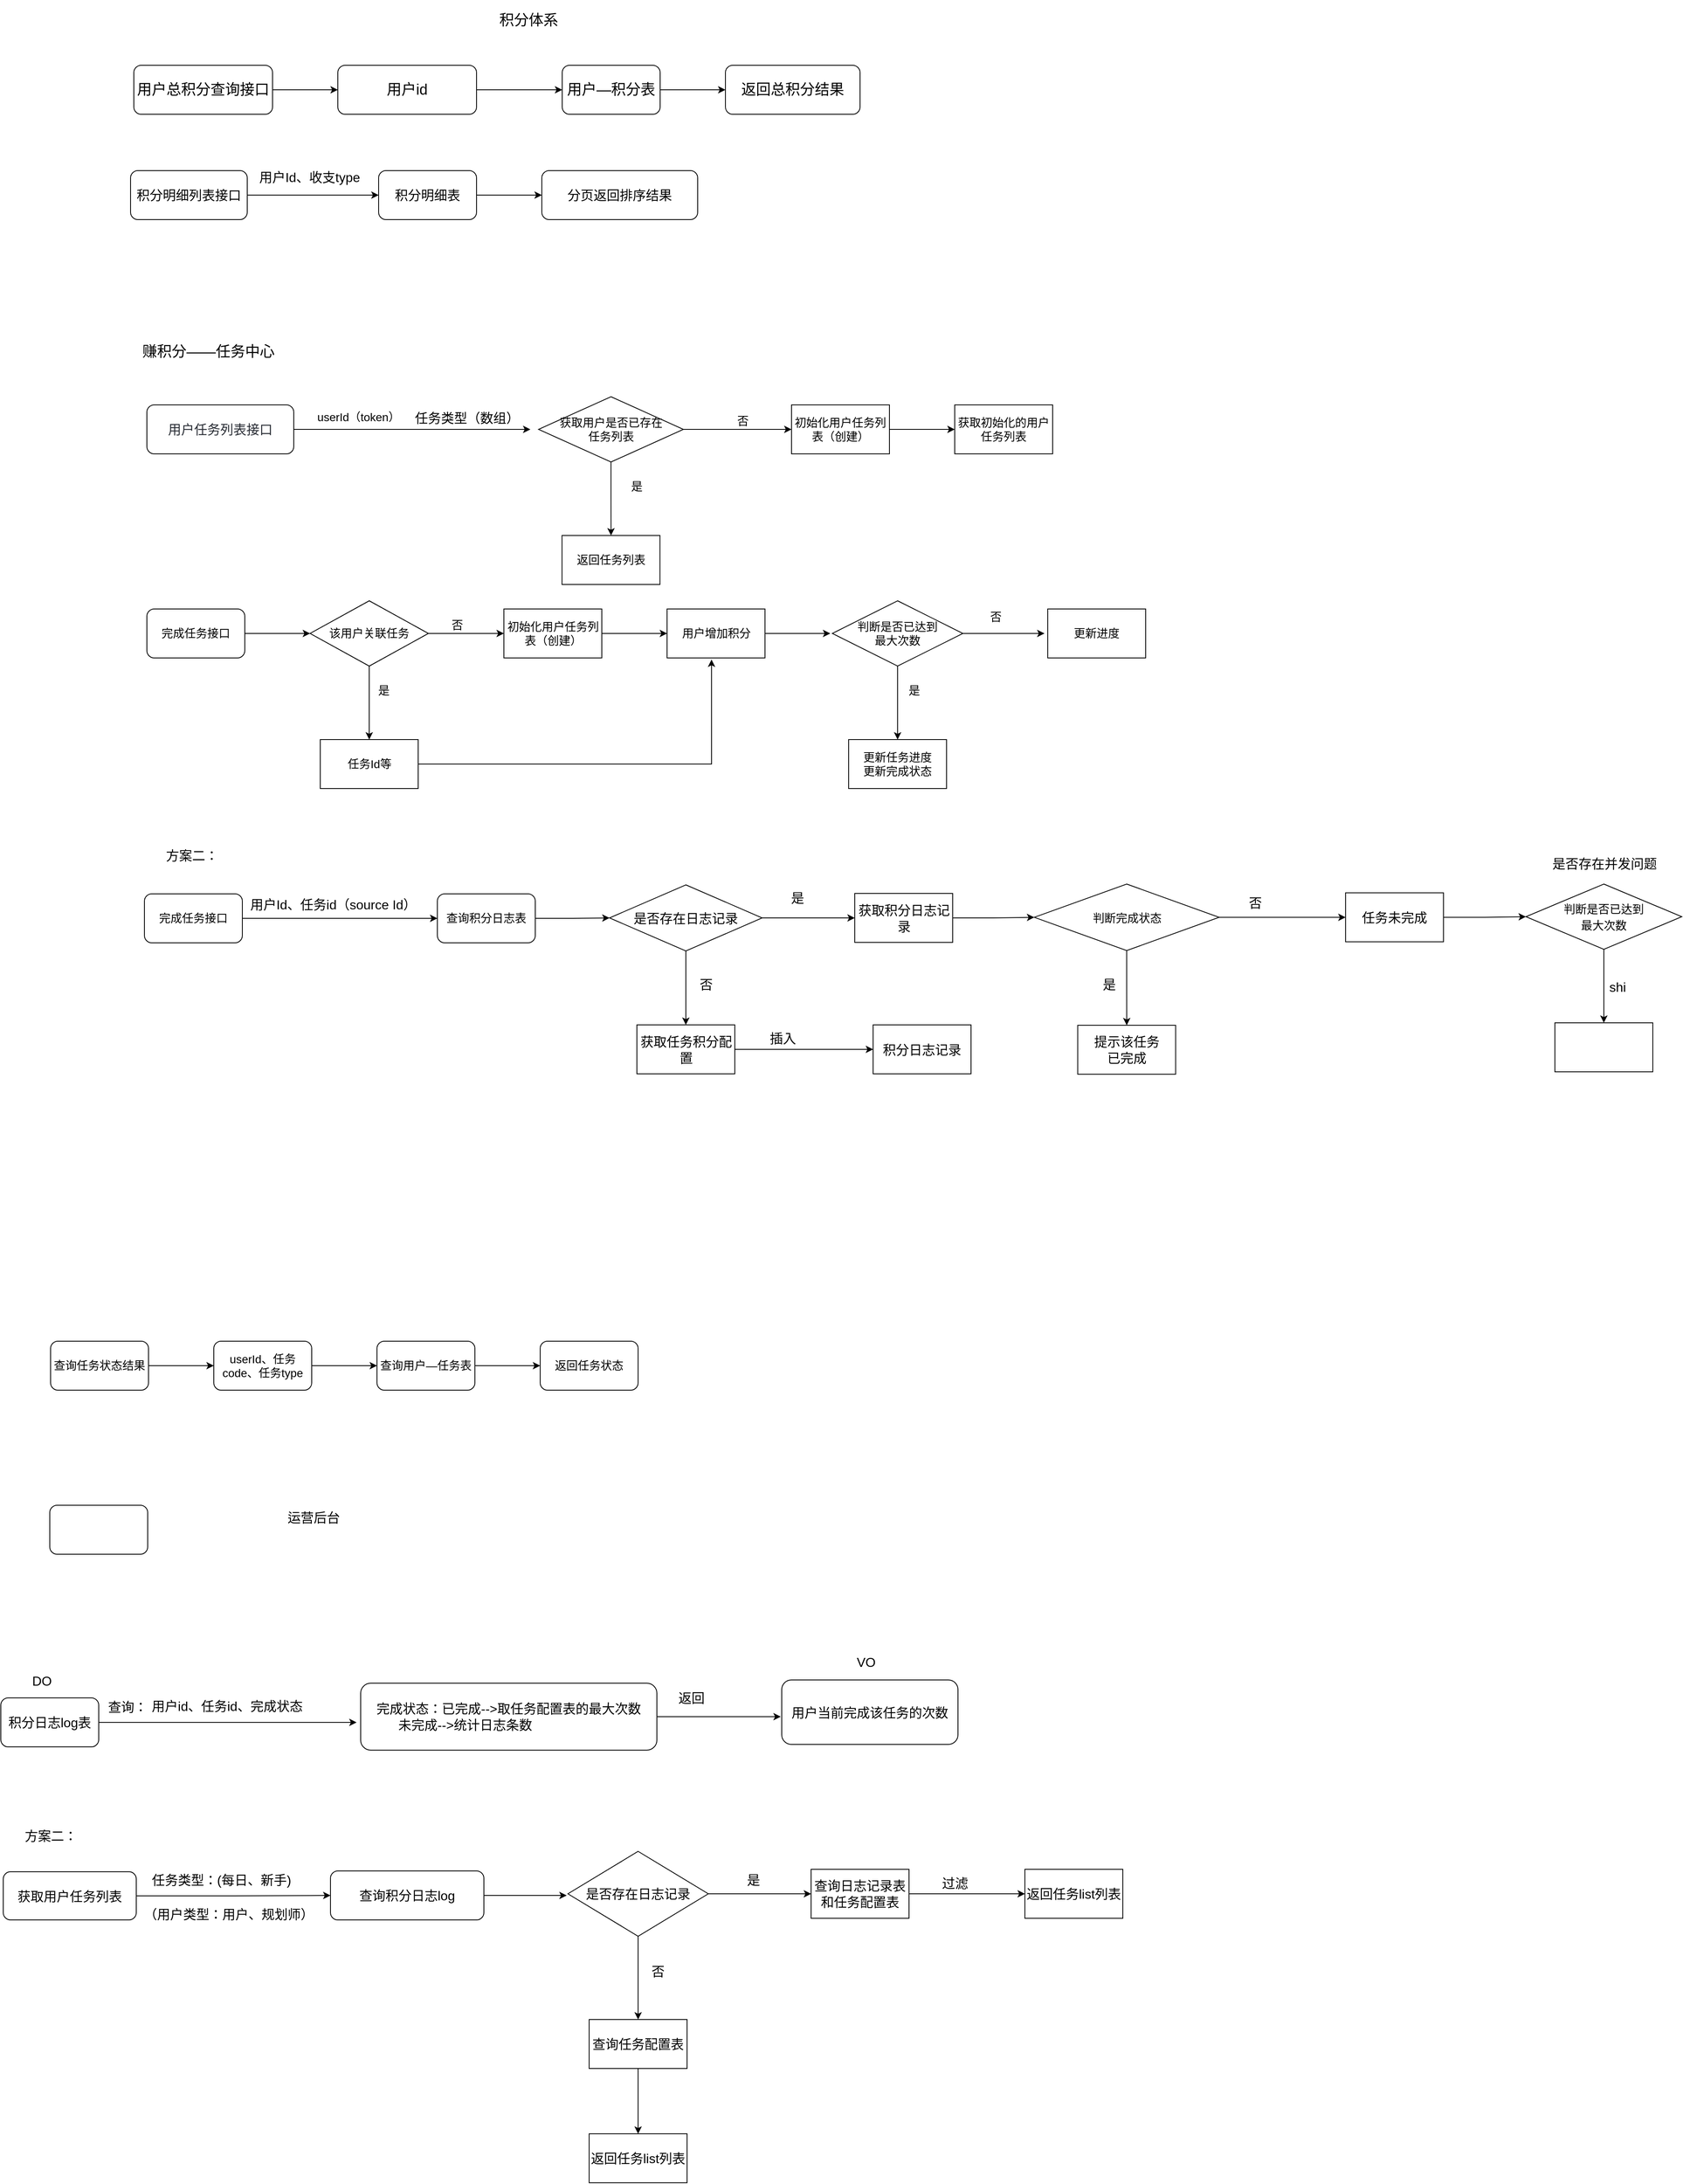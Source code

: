 <mxfile version="20.4.1" type="github">
  <diagram id="CpEp9zq7Seui4pqeS5PY" name="第 1 页">
    <mxGraphModel dx="2158" dy="1238" grid="0" gridSize="10" guides="1" tooltips="1" connect="1" arrows="1" fold="1" page="0" pageScale="1" pageWidth="827" pageHeight="1169" math="0" shadow="0">
      <root>
        <mxCell id="0" />
        <mxCell id="1" parent="0" />
        <mxCell id="KRKUq6-_kkCT4HEE8_le-4" value="&lt;font style=&quot;font-size: 18px;&quot;&gt;赚积分——任务中心&lt;/font&gt;" style="text;html=1;align=center;verticalAlign=middle;resizable=0;points=[];autosize=1;strokeColor=none;fillColor=none;fontSize=14;" parent="1" vertex="1">
          <mxGeometry x="76" y="341" width="190" height="40" as="geometry" />
        </mxCell>
        <mxCell id="KRKUq6-_kkCT4HEE8_le-7" value="" style="edgeStyle=orthogonalEdgeStyle;rounded=0;orthogonalLoop=1;jettySize=auto;html=1;fontSize=14;" parent="1" source="KRKUq6-_kkCT4HEE8_le-5" edge="1">
          <mxGeometry relative="1" as="geometry">
            <mxPoint x="566" y="456" as="targetPoint" />
          </mxGeometry>
        </mxCell>
        <mxCell id="KRKUq6-_kkCT4HEE8_le-5" value="&lt;span style=&quot;caret-color: rgb(40, 44, 52); color: rgb(40, 44, 52); font-family: -apple-system, BlinkMacSystemFont, &amp;quot;Helvetica Neue&amp;quot;, Helvetica, &amp;quot;PingFang SC&amp;quot;, &amp;quot;Microsoft YaHei&amp;quot;, sans-serif; font-size: 16px; orphans: 4; text-align: justify; word-spacing: 0.8px; text-size-adjust: auto; background-color: rgb(254, 254, 254);&quot;&gt;用户任务列表接口&lt;/span&gt;" style="rounded=1;whiteSpace=wrap;html=1;fontSize=14;" parent="1" vertex="1">
          <mxGeometry x="96" y="426" width="180" height="60" as="geometry" />
        </mxCell>
        <mxCell id="KRKUq6-_kkCT4HEE8_le-8" value="userId（token）" style="text;html=1;align=center;verticalAlign=middle;resizable=0;points=[];autosize=1;strokeColor=none;fillColor=none;fontSize=14;" parent="1" vertex="1">
          <mxGeometry x="295" y="426" width="120" height="30" as="geometry" />
        </mxCell>
        <mxCell id="KRKUq6-_kkCT4HEE8_le-16" value="" style="edgeStyle=orthogonalEdgeStyle;rounded=0;orthogonalLoop=1;jettySize=auto;html=1;fontSize=14;" parent="1" source="KRKUq6-_kkCT4HEE8_le-11" target="KRKUq6-_kkCT4HEE8_le-15" edge="1">
          <mxGeometry relative="1" as="geometry" />
        </mxCell>
        <mxCell id="KRKUq6-_kkCT4HEE8_le-19" value="" style="edgeStyle=orthogonalEdgeStyle;rounded=0;orthogonalLoop=1;jettySize=auto;html=1;fontSize=14;" parent="1" source="KRKUq6-_kkCT4HEE8_le-11" target="KRKUq6-_kkCT4HEE8_le-18" edge="1">
          <mxGeometry relative="1" as="geometry" />
        </mxCell>
        <mxCell id="KRKUq6-_kkCT4HEE8_le-11" value="获取用户是否已存在&lt;br&gt;任务列表" style="rhombus;whiteSpace=wrap;html=1;fontSize=14;" parent="1" vertex="1">
          <mxGeometry x="576" y="416" width="177.5" height="80" as="geometry" />
        </mxCell>
        <mxCell id="KRKUq6-_kkCT4HEE8_le-15" value="返回任务列表" style="whiteSpace=wrap;html=1;fontSize=14;" parent="1" vertex="1">
          <mxGeometry x="604.75" y="586" width="120" height="60" as="geometry" />
        </mxCell>
        <mxCell id="KRKUq6-_kkCT4HEE8_le-17" value="是" style="text;html=1;align=center;verticalAlign=middle;resizable=0;points=[];autosize=1;strokeColor=none;fillColor=none;fontSize=14;" parent="1" vertex="1">
          <mxGeometry x="676" y="511" width="40" height="30" as="geometry" />
        </mxCell>
        <mxCell id="KRKUq6-_kkCT4HEE8_le-22" value="" style="edgeStyle=orthogonalEdgeStyle;rounded=0;orthogonalLoop=1;jettySize=auto;html=1;fontSize=14;" parent="1" source="KRKUq6-_kkCT4HEE8_le-18" target="KRKUq6-_kkCT4HEE8_le-21" edge="1">
          <mxGeometry relative="1" as="geometry" />
        </mxCell>
        <mxCell id="KRKUq6-_kkCT4HEE8_le-18" value="初始化用户任务列表（创建）" style="whiteSpace=wrap;html=1;fontSize=14;" parent="1" vertex="1">
          <mxGeometry x="886" y="426" width="120" height="60" as="geometry" />
        </mxCell>
        <mxCell id="KRKUq6-_kkCT4HEE8_le-20" value="否" style="text;html=1;align=center;verticalAlign=middle;resizable=0;points=[];autosize=1;strokeColor=none;fillColor=none;fontSize=14;" parent="1" vertex="1">
          <mxGeometry x="806" y="431" width="40" height="30" as="geometry" />
        </mxCell>
        <mxCell id="KRKUq6-_kkCT4HEE8_le-21" value="获取初始化的用户任务列表" style="whiteSpace=wrap;html=1;fontSize=14;" parent="1" vertex="1">
          <mxGeometry x="1086" y="426" width="120" height="60" as="geometry" />
        </mxCell>
        <mxCell id="KRKUq6-_kkCT4HEE8_le-29" value="" style="edgeStyle=orthogonalEdgeStyle;rounded=0;orthogonalLoop=1;jettySize=auto;html=1;fontSize=14;" parent="1" source="KRKUq6-_kkCT4HEE8_le-27" edge="1">
          <mxGeometry relative="1" as="geometry">
            <mxPoint x="296" y="706" as="targetPoint" />
          </mxGeometry>
        </mxCell>
        <mxCell id="KRKUq6-_kkCT4HEE8_le-27" value="完成任务接口" style="rounded=1;whiteSpace=wrap;html=1;fontSize=14;" parent="1" vertex="1">
          <mxGeometry x="96" y="676" width="120" height="60" as="geometry" />
        </mxCell>
        <mxCell id="KRKUq6-_kkCT4HEE8_le-32" value="" style="edgeStyle=orthogonalEdgeStyle;rounded=0;orthogonalLoop=1;jettySize=auto;html=1;fontSize=14;" parent="1" source="KRKUq6-_kkCT4HEE8_le-30" target="KRKUq6-_kkCT4HEE8_le-31" edge="1">
          <mxGeometry relative="1" as="geometry" />
        </mxCell>
        <mxCell id="KRKUq6-_kkCT4HEE8_le-35" value="" style="edgeStyle=orthogonalEdgeStyle;rounded=0;orthogonalLoop=1;jettySize=auto;html=1;fontSize=14;" parent="1" source="KRKUq6-_kkCT4HEE8_le-30" target="KRKUq6-_kkCT4HEE8_le-34" edge="1">
          <mxGeometry relative="1" as="geometry" />
        </mxCell>
        <mxCell id="KRKUq6-_kkCT4HEE8_le-30" value="该用户关联任务" style="rhombus;whiteSpace=wrap;html=1;fontSize=14;" parent="1" vertex="1">
          <mxGeometry x="296" y="666" width="145" height="80" as="geometry" />
        </mxCell>
        <mxCell id="KRKUq6-_kkCT4HEE8_le-47" style="edgeStyle=orthogonalEdgeStyle;rounded=0;orthogonalLoop=1;jettySize=auto;html=1;entryX=0.454;entryY=1.033;entryDx=0;entryDy=0;entryPerimeter=0;fontSize=14;" parent="1" source="KRKUq6-_kkCT4HEE8_le-31" target="KRKUq6-_kkCT4HEE8_le-37" edge="1">
          <mxGeometry relative="1" as="geometry" />
        </mxCell>
        <mxCell id="KRKUq6-_kkCT4HEE8_le-31" value="任务Id等" style="whiteSpace=wrap;html=1;fontSize=14;" parent="1" vertex="1">
          <mxGeometry x="308.5" y="836" width="120" height="60" as="geometry" />
        </mxCell>
        <mxCell id="KRKUq6-_kkCT4HEE8_le-33" value="是" style="text;html=1;align=center;verticalAlign=middle;resizable=0;points=[];autosize=1;strokeColor=none;fillColor=none;fontSize=14;" parent="1" vertex="1">
          <mxGeometry x="366" y="761" width="40" height="30" as="geometry" />
        </mxCell>
        <mxCell id="KRKUq6-_kkCT4HEE8_le-38" value="" style="edgeStyle=orthogonalEdgeStyle;rounded=0;orthogonalLoop=1;jettySize=auto;html=1;fontSize=14;" parent="1" source="KRKUq6-_kkCT4HEE8_le-34" target="KRKUq6-_kkCT4HEE8_le-37" edge="1">
          <mxGeometry relative="1" as="geometry" />
        </mxCell>
        <mxCell id="KRKUq6-_kkCT4HEE8_le-34" value="初始化用户任务列表（创建）" style="whiteSpace=wrap;html=1;fontSize=14;" parent="1" vertex="1">
          <mxGeometry x="533.5" y="676" width="120" height="60" as="geometry" />
        </mxCell>
        <mxCell id="KRKUq6-_kkCT4HEE8_le-36" value="否" style="text;html=1;align=center;verticalAlign=middle;resizable=0;points=[];autosize=1;strokeColor=none;fillColor=none;fontSize=14;" parent="1" vertex="1">
          <mxGeometry x="456" y="681" width="40" height="30" as="geometry" />
        </mxCell>
        <mxCell id="KRKUq6-_kkCT4HEE8_le-40" value="" style="edgeStyle=orthogonalEdgeStyle;rounded=0;orthogonalLoop=1;jettySize=auto;html=1;fontSize=14;" parent="1" source="KRKUq6-_kkCT4HEE8_le-37" edge="1">
          <mxGeometry relative="1" as="geometry">
            <mxPoint x="933.5" y="706" as="targetPoint" />
          </mxGeometry>
        </mxCell>
        <mxCell id="KRKUq6-_kkCT4HEE8_le-37" value="用户增加积分&lt;br&gt;" style="whiteSpace=wrap;html=1;fontSize=14;" parent="1" vertex="1">
          <mxGeometry x="733.5" y="676" width="120" height="60" as="geometry" />
        </mxCell>
        <mxCell id="KRKUq6-_kkCT4HEE8_le-43" value="" style="edgeStyle=orthogonalEdgeStyle;rounded=0;orthogonalLoop=1;jettySize=auto;html=1;fontSize=14;" parent="1" source="KRKUq6-_kkCT4HEE8_le-41" target="KRKUq6-_kkCT4HEE8_le-42" edge="1">
          <mxGeometry relative="1" as="geometry" />
        </mxCell>
        <mxCell id="KRKUq6-_kkCT4HEE8_le-46" value="" style="edgeStyle=orthogonalEdgeStyle;rounded=0;orthogonalLoop=1;jettySize=auto;html=1;fontSize=14;" parent="1" source="KRKUq6-_kkCT4HEE8_le-41" edge="1">
          <mxGeometry relative="1" as="geometry">
            <mxPoint x="1196" y="706" as="targetPoint" />
          </mxGeometry>
        </mxCell>
        <mxCell id="KRKUq6-_kkCT4HEE8_le-41" value="判断是否已达到&lt;br&gt;最大次数" style="rhombus;whiteSpace=wrap;html=1;fontSize=14;" parent="1" vertex="1">
          <mxGeometry x="936" y="666" width="160" height="80" as="geometry" />
        </mxCell>
        <mxCell id="KRKUq6-_kkCT4HEE8_le-42" value="更新任务进度&lt;br&gt;更新完成状态" style="whiteSpace=wrap;html=1;fontSize=14;" parent="1" vertex="1">
          <mxGeometry x="956" y="836" width="120" height="60" as="geometry" />
        </mxCell>
        <mxCell id="KRKUq6-_kkCT4HEE8_le-44" value="是" style="text;html=1;align=center;verticalAlign=middle;resizable=0;points=[];autosize=1;strokeColor=none;fillColor=none;fontSize=14;" parent="1" vertex="1">
          <mxGeometry x="1016" y="761" width="40" height="30" as="geometry" />
        </mxCell>
        <mxCell id="KRKUq6-_kkCT4HEE8_le-45" value="更新进度" style="whiteSpace=wrap;html=1;fontSize=14;" parent="1" vertex="1">
          <mxGeometry x="1200" y="676" width="120" height="60" as="geometry" />
        </mxCell>
        <mxCell id="KRKUq6-_kkCT4HEE8_le-48" value="否" style="text;html=1;align=center;verticalAlign=middle;resizable=0;points=[];autosize=1;strokeColor=none;fillColor=none;fontSize=14;" parent="1" vertex="1">
          <mxGeometry x="1116" y="671" width="40" height="30" as="geometry" />
        </mxCell>
        <mxCell id="KRKUq6-_kkCT4HEE8_le-51" value="" style="edgeStyle=orthogonalEdgeStyle;rounded=0;orthogonalLoop=1;jettySize=auto;html=1;fontSize=14;" parent="1" source="KRKUq6-_kkCT4HEE8_le-49" target="KRKUq6-_kkCT4HEE8_le-50" edge="1">
          <mxGeometry relative="1" as="geometry" />
        </mxCell>
        <mxCell id="KRKUq6-_kkCT4HEE8_le-49" value="查询任务状态结果" style="rounded=1;whiteSpace=wrap;html=1;fontSize=14;" parent="1" vertex="1">
          <mxGeometry x="-22" y="1573" width="120" height="60" as="geometry" />
        </mxCell>
        <mxCell id="KRKUq6-_kkCT4HEE8_le-53" value="" style="edgeStyle=orthogonalEdgeStyle;rounded=0;orthogonalLoop=1;jettySize=auto;html=1;fontSize=14;" parent="1" source="KRKUq6-_kkCT4HEE8_le-50" target="KRKUq6-_kkCT4HEE8_le-52" edge="1">
          <mxGeometry relative="1" as="geometry" />
        </mxCell>
        <mxCell id="KRKUq6-_kkCT4HEE8_le-50" value="userId、任务code、任务type" style="whiteSpace=wrap;html=1;fontSize=14;rounded=1;" parent="1" vertex="1">
          <mxGeometry x="178" y="1573" width="120" height="60" as="geometry" />
        </mxCell>
        <mxCell id="KRKUq6-_kkCT4HEE8_le-55" value="" style="edgeStyle=orthogonalEdgeStyle;rounded=0;orthogonalLoop=1;jettySize=auto;html=1;fontSize=14;" parent="1" source="KRKUq6-_kkCT4HEE8_le-52" target="KRKUq6-_kkCT4HEE8_le-54" edge="1">
          <mxGeometry relative="1" as="geometry" />
        </mxCell>
        <mxCell id="KRKUq6-_kkCT4HEE8_le-52" value="查询用户—任务表" style="whiteSpace=wrap;html=1;fontSize=14;rounded=1;" parent="1" vertex="1">
          <mxGeometry x="378" y="1573" width="120" height="60" as="geometry" />
        </mxCell>
        <mxCell id="KRKUq6-_kkCT4HEE8_le-54" value="返回任务状态" style="whiteSpace=wrap;html=1;fontSize=14;rounded=1;" parent="1" vertex="1">
          <mxGeometry x="578" y="1573" width="120" height="60" as="geometry" />
        </mxCell>
        <mxCell id="KRKUq6-_kkCT4HEE8_le-59" value="" style="edgeStyle=orthogonalEdgeStyle;rounded=0;orthogonalLoop=1;jettySize=auto;html=1;fontSize=18;" parent="1" source="KRKUq6-_kkCT4HEE8_le-56" target="KRKUq6-_kkCT4HEE8_le-58" edge="1">
          <mxGeometry relative="1" as="geometry" />
        </mxCell>
        <mxCell id="KRKUq6-_kkCT4HEE8_le-56" value="用户总积分查询接口" style="rounded=1;whiteSpace=wrap;html=1;fontSize=18;" parent="1" vertex="1">
          <mxGeometry x="80" y="10" width="170" height="60" as="geometry" />
        </mxCell>
        <mxCell id="KRKUq6-_kkCT4HEE8_le-57" value="积分体系" style="text;html=1;strokeColor=none;fillColor=none;align=center;verticalAlign=middle;whiteSpace=wrap;rounded=0;fontSize=18;" parent="1" vertex="1">
          <mxGeometry x="458" y="-70" width="212" height="50" as="geometry" />
        </mxCell>
        <mxCell id="KRKUq6-_kkCT4HEE8_le-61" value="" style="edgeStyle=orthogonalEdgeStyle;rounded=0;orthogonalLoop=1;jettySize=auto;html=1;fontSize=18;" parent="1" source="KRKUq6-_kkCT4HEE8_le-58" target="KRKUq6-_kkCT4HEE8_le-60" edge="1">
          <mxGeometry relative="1" as="geometry" />
        </mxCell>
        <mxCell id="KRKUq6-_kkCT4HEE8_le-58" value="用户id" style="rounded=1;whiteSpace=wrap;html=1;fontSize=18;" parent="1" vertex="1">
          <mxGeometry x="330" y="10" width="170" height="60" as="geometry" />
        </mxCell>
        <mxCell id="KRKUq6-_kkCT4HEE8_le-63" value="" style="edgeStyle=orthogonalEdgeStyle;rounded=0;orthogonalLoop=1;jettySize=auto;html=1;fontSize=18;" parent="1" source="KRKUq6-_kkCT4HEE8_le-60" target="KRKUq6-_kkCT4HEE8_le-62" edge="1">
          <mxGeometry relative="1" as="geometry" />
        </mxCell>
        <mxCell id="KRKUq6-_kkCT4HEE8_le-60" value="用户—积分表" style="whiteSpace=wrap;html=1;fontSize=18;rounded=1;" parent="1" vertex="1">
          <mxGeometry x="605" y="10" width="120" height="60" as="geometry" />
        </mxCell>
        <mxCell id="KRKUq6-_kkCT4HEE8_le-62" value="返回总积分结果" style="whiteSpace=wrap;html=1;fontSize=18;rounded=1;" parent="1" vertex="1">
          <mxGeometry x="805" y="10" width="165" height="60" as="geometry" />
        </mxCell>
        <mxCell id="4cBtJ1Qznls-FBv1ZnqD-4" value="" style="edgeStyle=orthogonalEdgeStyle;rounded=0;orthogonalLoop=1;jettySize=auto;html=1;fontSize=16;" edge="1" parent="1" source="4cBtJ1Qznls-FBv1ZnqD-1" target="4cBtJ1Qznls-FBv1ZnqD-3">
          <mxGeometry relative="1" as="geometry" />
        </mxCell>
        <mxCell id="4cBtJ1Qznls-FBv1ZnqD-1" value="&lt;span style=&quot;font-size: 16px;&quot;&gt;积分明细列表接口&lt;/span&gt;" style="rounded=1;whiteSpace=wrap;html=1;" vertex="1" parent="1">
          <mxGeometry x="76" y="139" width="143" height="60" as="geometry" />
        </mxCell>
        <mxCell id="4cBtJ1Qznls-FBv1ZnqD-7" value="" style="edgeStyle=orthogonalEdgeStyle;rounded=0;orthogonalLoop=1;jettySize=auto;html=1;fontSize=16;" edge="1" parent="1" source="4cBtJ1Qznls-FBv1ZnqD-3" target="4cBtJ1Qznls-FBv1ZnqD-6">
          <mxGeometry relative="1" as="geometry" />
        </mxCell>
        <mxCell id="4cBtJ1Qznls-FBv1ZnqD-3" value="&lt;font style=&quot;font-size: 16px;&quot;&gt;积分明细表&lt;/font&gt;" style="whiteSpace=wrap;html=1;rounded=1;" vertex="1" parent="1">
          <mxGeometry x="380" y="139" width="120" height="60" as="geometry" />
        </mxCell>
        <mxCell id="4cBtJ1Qznls-FBv1ZnqD-5" value="用户Id、收支type" style="text;html=1;align=center;verticalAlign=middle;resizable=0;points=[];autosize=1;strokeColor=none;fillColor=none;fontSize=16;" vertex="1" parent="1">
          <mxGeometry x="224" y="131" width="142" height="31" as="geometry" />
        </mxCell>
        <mxCell id="4cBtJ1Qznls-FBv1ZnqD-6" value="&lt;font style=&quot;font-size: 16px;&quot;&gt;分页返回排序结果&lt;/font&gt;" style="whiteSpace=wrap;html=1;rounded=1;" vertex="1" parent="1">
          <mxGeometry x="580" y="139" width="191" height="60" as="geometry" />
        </mxCell>
        <mxCell id="4cBtJ1Qznls-FBv1ZnqD-10" value="任务类型（数组）" style="text;html=1;align=center;verticalAlign=middle;resizable=0;points=[];autosize=1;strokeColor=none;fillColor=none;fontSize=16;" vertex="1" parent="1">
          <mxGeometry x="415" y="426" width="146" height="31" as="geometry" />
        </mxCell>
        <mxCell id="4cBtJ1Qznls-FBv1ZnqD-11" value="运营后台&lt;br&gt;&lt;br&gt;" style="text;html=1;align=center;verticalAlign=middle;resizable=0;points=[];autosize=1;strokeColor=none;fillColor=none;fontSize=16;" vertex="1" parent="1">
          <mxGeometry x="259" y="1774" width="82" height="50" as="geometry" />
        </mxCell>
        <mxCell id="4cBtJ1Qznls-FBv1ZnqD-12" value="" style="rounded=1;whiteSpace=wrap;html=1;fontSize=16;" vertex="1" parent="1">
          <mxGeometry x="-23" y="1774" width="120" height="60" as="geometry" />
        </mxCell>
        <mxCell id="4cBtJ1Qznls-FBv1ZnqD-28" style="edgeStyle=orthogonalEdgeStyle;rounded=0;orthogonalLoop=1;jettySize=auto;html=1;fontSize=16;" edge="1" parent="1" source="4cBtJ1Qznls-FBv1ZnqD-14">
          <mxGeometry relative="1" as="geometry">
            <mxPoint x="872.824" y="2033.0" as="targetPoint" />
          </mxGeometry>
        </mxCell>
        <mxCell id="4cBtJ1Qznls-FBv1ZnqD-14" value="&lt;div style=&quot;text-align: left;&quot;&gt;&lt;span style=&quot;background-color: initial;&quot;&gt;完成状态：已完成--&amp;gt;取任务配置表的最大次数&lt;/span&gt;&lt;/div&gt;&lt;span style=&quot;&quot;&gt;&lt;div style=&quot;text-align: left;&quot;&gt;&lt;span style=&quot;background-color: initial;&quot;&gt;&amp;nbsp; &lt;span style=&quot;white-space: pre;&quot;&gt;	&lt;/span&gt;&lt;span style=&quot;white-space: pre;&quot;&gt;	&lt;/span&gt;&amp;nbsp; 未完成--&amp;gt;统计日志条数&lt;/span&gt;&lt;/div&gt;	&lt;/span&gt;" style="rounded=1;whiteSpace=wrap;html=1;fontSize=16;" vertex="1" parent="1">
          <mxGeometry x="358" y="1992" width="363" height="82" as="geometry" />
        </mxCell>
        <mxCell id="4cBtJ1Qznls-FBv1ZnqD-23" value="" style="edgeStyle=orthogonalEdgeStyle;rounded=0;orthogonalLoop=1;jettySize=auto;html=1;fontSize=16;" edge="1" parent="1" source="4cBtJ1Qznls-FBv1ZnqD-18">
          <mxGeometry relative="1" as="geometry">
            <mxPoint x="353" y="2040" as="targetPoint" />
          </mxGeometry>
        </mxCell>
        <mxCell id="4cBtJ1Qznls-FBv1ZnqD-18" value="积分日志log表" style="whiteSpace=wrap;html=1;fontSize=16;rounded=1;" vertex="1" parent="1">
          <mxGeometry x="-83" y="2010" width="120" height="60" as="geometry" />
        </mxCell>
        <mxCell id="4cBtJ1Qznls-FBv1ZnqD-20" value="&lt;div style=&quot;text-align: left;&quot;&gt;&lt;span style=&quot;background-color: initial;&quot;&gt;用户id、任务id、完成状态&lt;/span&gt;&lt;/div&gt;&lt;div style=&quot;text-align: left;&quot;&gt;&lt;span style=&quot;background-color: initial;&quot;&gt;&lt;br&gt;&lt;/span&gt;&lt;/div&gt;&lt;div style=&quot;text-align: left;&quot;&gt;&lt;br&gt;&lt;/div&gt;" style="text;html=1;align=center;verticalAlign=middle;resizable=0;points=[];autosize=1;strokeColor=none;fillColor=none;fontSize=16;" vertex="1" parent="1">
          <mxGeometry x="92" y="2004" width="203" height="70" as="geometry" />
        </mxCell>
        <mxCell id="4cBtJ1Qznls-FBv1ZnqD-21" value="DO" style="text;html=1;align=center;verticalAlign=middle;resizable=0;points=[];autosize=1;strokeColor=none;fillColor=none;fontSize=16;" vertex="1" parent="1">
          <mxGeometry x="-54" y="1973" width="42" height="31" as="geometry" />
        </mxCell>
        <mxCell id="4cBtJ1Qznls-FBv1ZnqD-24" value="查询：" style="text;html=1;align=center;verticalAlign=middle;resizable=0;points=[];autosize=1;strokeColor=none;fillColor=none;fontSize=16;" vertex="1" parent="1">
          <mxGeometry x="39" y="2005" width="66" height="31" as="geometry" />
        </mxCell>
        <mxCell id="4cBtJ1Qznls-FBv1ZnqD-25" value="&lt;meta charset=&quot;utf-8&quot;&gt;&lt;span style=&quot;color: rgb(0, 0, 0); font-family: Helvetica; font-size: 16px; font-style: normal; font-variant-ligatures: normal; font-variant-caps: normal; font-weight: 400; letter-spacing: normal; orphans: 2; text-align: center; text-indent: 0px; text-transform: none; widows: 2; word-spacing: 0px; -webkit-text-stroke-width: 0px; background-color: rgb(255, 255, 255); text-decoration-thickness: initial; text-decoration-style: initial; text-decoration-color: initial; float: none; display: inline !important;&quot;&gt;用户当前完成该任务的次数&lt;/span&gt;" style="whiteSpace=wrap;html=1;fontSize=16;rounded=1;" vertex="1" parent="1">
          <mxGeometry x="874" y="1988" width="216" height="79" as="geometry" />
        </mxCell>
        <mxCell id="4cBtJ1Qznls-FBv1ZnqD-27" value="返回" style="text;html=1;align=center;verticalAlign=middle;resizable=0;points=[];autosize=1;strokeColor=none;fillColor=none;fontSize=16;" vertex="1" parent="1">
          <mxGeometry x="738" y="1994" width="50" height="31" as="geometry" />
        </mxCell>
        <mxCell id="4cBtJ1Qznls-FBv1ZnqD-29" value="VO" style="text;html=1;align=center;verticalAlign=middle;resizable=0;points=[];autosize=1;strokeColor=none;fillColor=none;fontSize=16;" vertex="1" parent="1">
          <mxGeometry x="956" y="1950" width="41" height="31" as="geometry" />
        </mxCell>
        <mxCell id="4cBtJ1Qznls-FBv1ZnqD-32" value="" style="edgeStyle=orthogonalEdgeStyle;rounded=0;orthogonalLoop=1;jettySize=auto;html=1;fontSize=16;" edge="1" parent="1" source="4cBtJ1Qznls-FBv1ZnqD-30" target="4cBtJ1Qznls-FBv1ZnqD-31">
          <mxGeometry relative="1" as="geometry" />
        </mxCell>
        <mxCell id="4cBtJ1Qznls-FBv1ZnqD-30" value="获取用户任务列表" style="rounded=1;whiteSpace=wrap;html=1;fontSize=16;" vertex="1" parent="1">
          <mxGeometry x="-80" y="2223" width="163" height="59" as="geometry" />
        </mxCell>
        <mxCell id="4cBtJ1Qznls-FBv1ZnqD-34" style="edgeStyle=orthogonalEdgeStyle;rounded=0;orthogonalLoop=1;jettySize=auto;html=1;fontSize=16;" edge="1" parent="1" source="4cBtJ1Qznls-FBv1ZnqD-31">
          <mxGeometry relative="1" as="geometry">
            <mxPoint x="610.471" y="2252.0" as="targetPoint" />
          </mxGeometry>
        </mxCell>
        <mxCell id="4cBtJ1Qznls-FBv1ZnqD-31" value="查询积分日志log" style="whiteSpace=wrap;html=1;fontSize=16;rounded=1;" vertex="1" parent="1">
          <mxGeometry x="321" y="2222" width="188" height="60" as="geometry" />
        </mxCell>
        <mxCell id="4cBtJ1Qznls-FBv1ZnqD-36" value="" style="edgeStyle=orthogonalEdgeStyle;rounded=0;orthogonalLoop=1;jettySize=auto;html=1;fontSize=16;" edge="1" parent="1" source="4cBtJ1Qznls-FBv1ZnqD-33" target="4cBtJ1Qznls-FBv1ZnqD-35">
          <mxGeometry relative="1" as="geometry" />
        </mxCell>
        <mxCell id="4cBtJ1Qznls-FBv1ZnqD-45" value="" style="edgeStyle=orthogonalEdgeStyle;rounded=0;orthogonalLoop=1;jettySize=auto;html=1;fontSize=16;" edge="1" parent="1" source="4cBtJ1Qznls-FBv1ZnqD-33" target="4cBtJ1Qznls-FBv1ZnqD-44">
          <mxGeometry relative="1" as="geometry" />
        </mxCell>
        <mxCell id="4cBtJ1Qznls-FBv1ZnqD-33" value="是否存在日志记录" style="rhombus;whiteSpace=wrap;html=1;fontSize=16;" vertex="1" parent="1">
          <mxGeometry x="612" y="2198" width="172" height="104" as="geometry" />
        </mxCell>
        <mxCell id="4cBtJ1Qznls-FBv1ZnqD-43" value="" style="edgeStyle=orthogonalEdgeStyle;rounded=0;orthogonalLoop=1;jettySize=auto;html=1;fontSize=16;" edge="1" parent="1" source="4cBtJ1Qznls-FBv1ZnqD-35" target="4cBtJ1Qznls-FBv1ZnqD-42">
          <mxGeometry relative="1" as="geometry" />
        </mxCell>
        <mxCell id="4cBtJ1Qznls-FBv1ZnqD-35" value="查询任务配置表" style="whiteSpace=wrap;html=1;fontSize=16;" vertex="1" parent="1">
          <mxGeometry x="638" y="2404" width="120" height="60" as="geometry" />
        </mxCell>
        <mxCell id="4cBtJ1Qznls-FBv1ZnqD-37" value="否" style="text;html=1;align=center;verticalAlign=middle;resizable=0;points=[];autosize=1;strokeColor=none;fillColor=none;fontSize=16;" vertex="1" parent="1">
          <mxGeometry x="705" y="2329" width="34" height="31" as="geometry" />
        </mxCell>
        <mxCell id="4cBtJ1Qznls-FBv1ZnqD-38" value="（用户类型：用户、规划师）" style="text;html=1;align=center;verticalAlign=middle;resizable=0;points=[];autosize=1;strokeColor=none;fillColor=none;fontSize=16;" vertex="1" parent="1">
          <mxGeometry x="83" y="2259" width="226" height="31" as="geometry" />
        </mxCell>
        <mxCell id="4cBtJ1Qznls-FBv1ZnqD-40" value="任务类型：(每日、新手)" style="text;html=1;align=center;verticalAlign=middle;resizable=0;points=[];autosize=1;strokeColor=none;fillColor=none;fontSize=16;" vertex="1" parent="1">
          <mxGeometry x="92" y="2217" width="189" height="31" as="geometry" />
        </mxCell>
        <mxCell id="4cBtJ1Qznls-FBv1ZnqD-42" value="返回任务list列表" style="whiteSpace=wrap;html=1;fontSize=16;" vertex="1" parent="1">
          <mxGeometry x="638" y="2544" width="120" height="60" as="geometry" />
        </mxCell>
        <mxCell id="4cBtJ1Qznls-FBv1ZnqD-48" value="" style="edgeStyle=orthogonalEdgeStyle;rounded=0;orthogonalLoop=1;jettySize=auto;html=1;fontSize=16;" edge="1" parent="1" source="4cBtJ1Qznls-FBv1ZnqD-44" target="4cBtJ1Qznls-FBv1ZnqD-47">
          <mxGeometry relative="1" as="geometry" />
        </mxCell>
        <mxCell id="4cBtJ1Qznls-FBv1ZnqD-44" value="查询日志记录表&lt;br&gt;和任务配置表" style="whiteSpace=wrap;html=1;fontSize=16;" vertex="1" parent="1">
          <mxGeometry x="910" y="2220" width="120" height="60" as="geometry" />
        </mxCell>
        <mxCell id="4cBtJ1Qznls-FBv1ZnqD-46" value="是" style="text;html=1;align=center;verticalAlign=middle;resizable=0;points=[];autosize=1;strokeColor=none;fillColor=none;fontSize=16;" vertex="1" parent="1">
          <mxGeometry x="822" y="2217" width="34" height="31" as="geometry" />
        </mxCell>
        <mxCell id="4cBtJ1Qznls-FBv1ZnqD-47" value="返回任务list列表" style="whiteSpace=wrap;html=1;fontSize=16;" vertex="1" parent="1">
          <mxGeometry x="1172" y="2220" width="120" height="60" as="geometry" />
        </mxCell>
        <mxCell id="4cBtJ1Qznls-FBv1ZnqD-49" value="过滤" style="text;html=1;align=center;verticalAlign=middle;resizable=0;points=[];autosize=1;strokeColor=none;fillColor=none;fontSize=16;" vertex="1" parent="1">
          <mxGeometry x="1061" y="2221" width="50" height="31" as="geometry" />
        </mxCell>
        <mxCell id="4cBtJ1Qznls-FBv1ZnqD-50" value="&lt;br&gt;&lt;br&gt;方案二：" style="text;html=1;align=center;verticalAlign=middle;resizable=0;points=[];autosize=1;strokeColor=none;fillColor=none;fontSize=16;" vertex="1" parent="1">
          <mxGeometry x="-63" y="2125" width="82" height="70" as="geometry" />
        </mxCell>
        <mxCell id="4cBtJ1Qznls-FBv1ZnqD-54" value="" style="edgeStyle=orthogonalEdgeStyle;rounded=0;orthogonalLoop=1;jettySize=auto;html=1;fontSize=16;" edge="1" parent="1" source="4cBtJ1Qznls-FBv1ZnqD-51" target="4cBtJ1Qznls-FBv1ZnqD-53">
          <mxGeometry relative="1" as="geometry" />
        </mxCell>
        <mxCell id="4cBtJ1Qznls-FBv1ZnqD-51" value="完成任务接口" style="rounded=1;whiteSpace=wrap;html=1;fontSize=14;" vertex="1" parent="1">
          <mxGeometry x="93" y="1025" width="120" height="60" as="geometry" />
        </mxCell>
        <mxCell id="4cBtJ1Qznls-FBv1ZnqD-52" value="方案二：" style="text;html=1;align=center;verticalAlign=middle;resizable=0;points=[];autosize=1;strokeColor=none;fillColor=none;fontSize=16;" vertex="1" parent="1">
          <mxGeometry x="110" y="962" width="82" height="31" as="geometry" />
        </mxCell>
        <mxCell id="4cBtJ1Qznls-FBv1ZnqD-57" value="" style="edgeStyle=orthogonalEdgeStyle;rounded=0;orthogonalLoop=1;jettySize=auto;html=1;fontSize=16;" edge="1" parent="1" source="4cBtJ1Qznls-FBv1ZnqD-53" target="4cBtJ1Qznls-FBv1ZnqD-56">
          <mxGeometry relative="1" as="geometry" />
        </mxCell>
        <mxCell id="4cBtJ1Qznls-FBv1ZnqD-53" value="查询积分日志表" style="whiteSpace=wrap;html=1;fontSize=14;rounded=1;" vertex="1" parent="1">
          <mxGeometry x="452" y="1025" width="120" height="60" as="geometry" />
        </mxCell>
        <mxCell id="4cBtJ1Qznls-FBv1ZnqD-55" value="用户Id、任务id（source Id）" style="text;html=1;align=center;verticalAlign=middle;resizable=0;points=[];autosize=1;strokeColor=none;fillColor=none;fontSize=16;" vertex="1" parent="1">
          <mxGeometry x="213" y="1022" width="222" height="31" as="geometry" />
        </mxCell>
        <mxCell id="4cBtJ1Qznls-FBv1ZnqD-59" value="" style="edgeStyle=orthogonalEdgeStyle;rounded=0;orthogonalLoop=1;jettySize=auto;html=1;fontSize=16;" edge="1" parent="1" source="4cBtJ1Qznls-FBv1ZnqD-56" target="4cBtJ1Qznls-FBv1ZnqD-58">
          <mxGeometry relative="1" as="geometry" />
        </mxCell>
        <mxCell id="4cBtJ1Qznls-FBv1ZnqD-62" value="" style="edgeStyle=orthogonalEdgeStyle;rounded=0;orthogonalLoop=1;jettySize=auto;html=1;fontSize=16;" edge="1" parent="1" source="4cBtJ1Qznls-FBv1ZnqD-56" target="4cBtJ1Qznls-FBv1ZnqD-61">
          <mxGeometry relative="1" as="geometry" />
        </mxCell>
        <mxCell id="4cBtJ1Qznls-FBv1ZnqD-56" value="是否存在日志记录" style="rhombus;whiteSpace=wrap;html=1;fontSize=16;" vertex="1" parent="1">
          <mxGeometry x="663" y="1014" width="187" height="81" as="geometry" />
        </mxCell>
        <mxCell id="4cBtJ1Qznls-FBv1ZnqD-65" value="" style="edgeStyle=orthogonalEdgeStyle;rounded=0;orthogonalLoop=1;jettySize=auto;html=1;fontSize=16;" edge="1" parent="1" source="4cBtJ1Qznls-FBv1ZnqD-58" target="4cBtJ1Qznls-FBv1ZnqD-64">
          <mxGeometry relative="1" as="geometry" />
        </mxCell>
        <mxCell id="4cBtJ1Qznls-FBv1ZnqD-58" value="获取积分日志记录" style="whiteSpace=wrap;html=1;fontSize=16;" vertex="1" parent="1">
          <mxGeometry x="963.5" y="1024.5" width="120" height="60" as="geometry" />
        </mxCell>
        <mxCell id="4cBtJ1Qznls-FBv1ZnqD-68" value="" style="edgeStyle=orthogonalEdgeStyle;rounded=0;orthogonalLoop=1;jettySize=auto;html=1;fontSize=16;" edge="1" parent="1" source="4cBtJ1Qznls-FBv1ZnqD-61" target="4cBtJ1Qznls-FBv1ZnqD-67">
          <mxGeometry relative="1" as="geometry" />
        </mxCell>
        <mxCell id="4cBtJ1Qznls-FBv1ZnqD-61" value="获取任务积分配置" style="whiteSpace=wrap;html=1;fontSize=16;" vertex="1" parent="1">
          <mxGeometry x="696.5" y="1185.5" width="120" height="60" as="geometry" />
        </mxCell>
        <mxCell id="4cBtJ1Qznls-FBv1ZnqD-63" value="否" style="text;html=1;align=center;verticalAlign=middle;resizable=0;points=[];autosize=1;strokeColor=none;fillColor=none;fontSize=16;" vertex="1" parent="1">
          <mxGeometry x="764" y="1120" width="34" height="31" as="geometry" />
        </mxCell>
        <mxCell id="4cBtJ1Qznls-FBv1ZnqD-73" value="" style="edgeStyle=orthogonalEdgeStyle;rounded=0;orthogonalLoop=1;jettySize=auto;html=1;fontSize=16;" edge="1" parent="1" source="4cBtJ1Qznls-FBv1ZnqD-64" target="4cBtJ1Qznls-FBv1ZnqD-72">
          <mxGeometry relative="1" as="geometry" />
        </mxCell>
        <mxCell id="4cBtJ1Qznls-FBv1ZnqD-76" value="" style="edgeStyle=orthogonalEdgeStyle;rounded=0;orthogonalLoop=1;jettySize=auto;html=1;fontSize=16;" edge="1" parent="1" source="4cBtJ1Qznls-FBv1ZnqD-64" target="4cBtJ1Qznls-FBv1ZnqD-75">
          <mxGeometry relative="1" as="geometry" />
        </mxCell>
        <mxCell id="4cBtJ1Qznls-FBv1ZnqD-64" value="&lt;span style=&quot;font-size: 14px;&quot;&gt;判断完成状态&lt;/span&gt;" style="rhombus;whiteSpace=wrap;html=1;fontSize=16;" vertex="1" parent="1">
          <mxGeometry x="1183.5" y="1013" width="226.5" height="81.5" as="geometry" />
        </mxCell>
        <mxCell id="4cBtJ1Qznls-FBv1ZnqD-66" value="是" style="text;html=1;align=center;verticalAlign=middle;resizable=0;points=[];autosize=1;strokeColor=none;fillColor=none;fontSize=16;" vertex="1" parent="1">
          <mxGeometry x="876" y="1014" width="34" height="31" as="geometry" />
        </mxCell>
        <mxCell id="4cBtJ1Qznls-FBv1ZnqD-67" value="积分日志记录" style="whiteSpace=wrap;html=1;fontSize=16;" vertex="1" parent="1">
          <mxGeometry x="986" y="1185.5" width="120" height="60" as="geometry" />
        </mxCell>
        <mxCell id="4cBtJ1Qznls-FBv1ZnqD-71" value="插入" style="text;html=1;align=center;verticalAlign=middle;resizable=0;points=[];autosize=1;strokeColor=none;fillColor=none;fontSize=16;" vertex="1" parent="1">
          <mxGeometry x="850" y="1186" width="50" height="31" as="geometry" />
        </mxCell>
        <mxCell id="4cBtJ1Qznls-FBv1ZnqD-72" value="提示该任务&lt;br&gt;已完成" style="whiteSpace=wrap;html=1;fontSize=16;" vertex="1" parent="1">
          <mxGeometry x="1236.75" y="1186" width="120" height="60" as="geometry" />
        </mxCell>
        <mxCell id="4cBtJ1Qznls-FBv1ZnqD-74" value="是" style="text;html=1;align=center;verticalAlign=middle;resizable=0;points=[];autosize=1;strokeColor=none;fillColor=none;fontSize=16;" vertex="1" parent="1">
          <mxGeometry x="1258" y="1120" width="34" height="31" as="geometry" />
        </mxCell>
        <mxCell id="4cBtJ1Qznls-FBv1ZnqD-79" value="" style="edgeStyle=orthogonalEdgeStyle;rounded=0;orthogonalLoop=1;jettySize=auto;html=1;fontSize=16;" edge="1" parent="1" source="4cBtJ1Qznls-FBv1ZnqD-75" target="4cBtJ1Qznls-FBv1ZnqD-78">
          <mxGeometry relative="1" as="geometry" />
        </mxCell>
        <mxCell id="4cBtJ1Qznls-FBv1ZnqD-75" value="任务未完成" style="whiteSpace=wrap;html=1;fontSize=16;" vertex="1" parent="1">
          <mxGeometry x="1565" y="1023.75" width="120" height="60" as="geometry" />
        </mxCell>
        <mxCell id="4cBtJ1Qznls-FBv1ZnqD-77" value="否" style="text;html=1;align=center;verticalAlign=middle;resizable=0;points=[];autosize=1;strokeColor=none;fillColor=none;fontSize=16;" vertex="1" parent="1">
          <mxGeometry x="1437" y="1020" width="34" height="31" as="geometry" />
        </mxCell>
        <mxCell id="4cBtJ1Qznls-FBv1ZnqD-83" value="" style="edgeStyle=orthogonalEdgeStyle;rounded=0;orthogonalLoop=1;jettySize=auto;html=1;fontSize=16;" edge="1" parent="1" source="4cBtJ1Qznls-FBv1ZnqD-78" target="4cBtJ1Qznls-FBv1ZnqD-82">
          <mxGeometry relative="1" as="geometry" />
        </mxCell>
        <mxCell id="4cBtJ1Qznls-FBv1ZnqD-78" value="&lt;span style=&quot;font-size: 14px;&quot;&gt;判断是否已达到&lt;/span&gt;&lt;br style=&quot;font-size: 14px;&quot;&gt;&lt;span style=&quot;font-size: 14px;&quot;&gt;最大次数&lt;/span&gt;" style="rhombus;whiteSpace=wrap;html=1;fontSize=16;" vertex="1" parent="1">
          <mxGeometry x="1786" y="1013" width="191" height="80" as="geometry" />
        </mxCell>
        <mxCell id="4cBtJ1Qznls-FBv1ZnqD-82" value="" style="whiteSpace=wrap;html=1;fontSize=16;" vertex="1" parent="1">
          <mxGeometry x="1821.5" y="1183" width="120" height="60" as="geometry" />
        </mxCell>
        <mxCell id="4cBtJ1Qznls-FBv1ZnqD-84" value="shi" style="text;html=1;align=center;verticalAlign=middle;resizable=0;points=[];autosize=1;strokeColor=none;fillColor=none;fontSize=16;" vertex="1" parent="1">
          <mxGeometry x="1879" y="1123" width="38" height="31" as="geometry" />
        </mxCell>
        <mxCell id="4cBtJ1Qznls-FBv1ZnqD-85" value="是否存在并发问题" style="text;html=1;align=center;verticalAlign=middle;resizable=0;points=[];autosize=1;strokeColor=none;fillColor=none;fontSize=16;" vertex="1" parent="1">
          <mxGeometry x="1808.5" y="972" width="146" height="31" as="geometry" />
        </mxCell>
      </root>
    </mxGraphModel>
  </diagram>
</mxfile>

